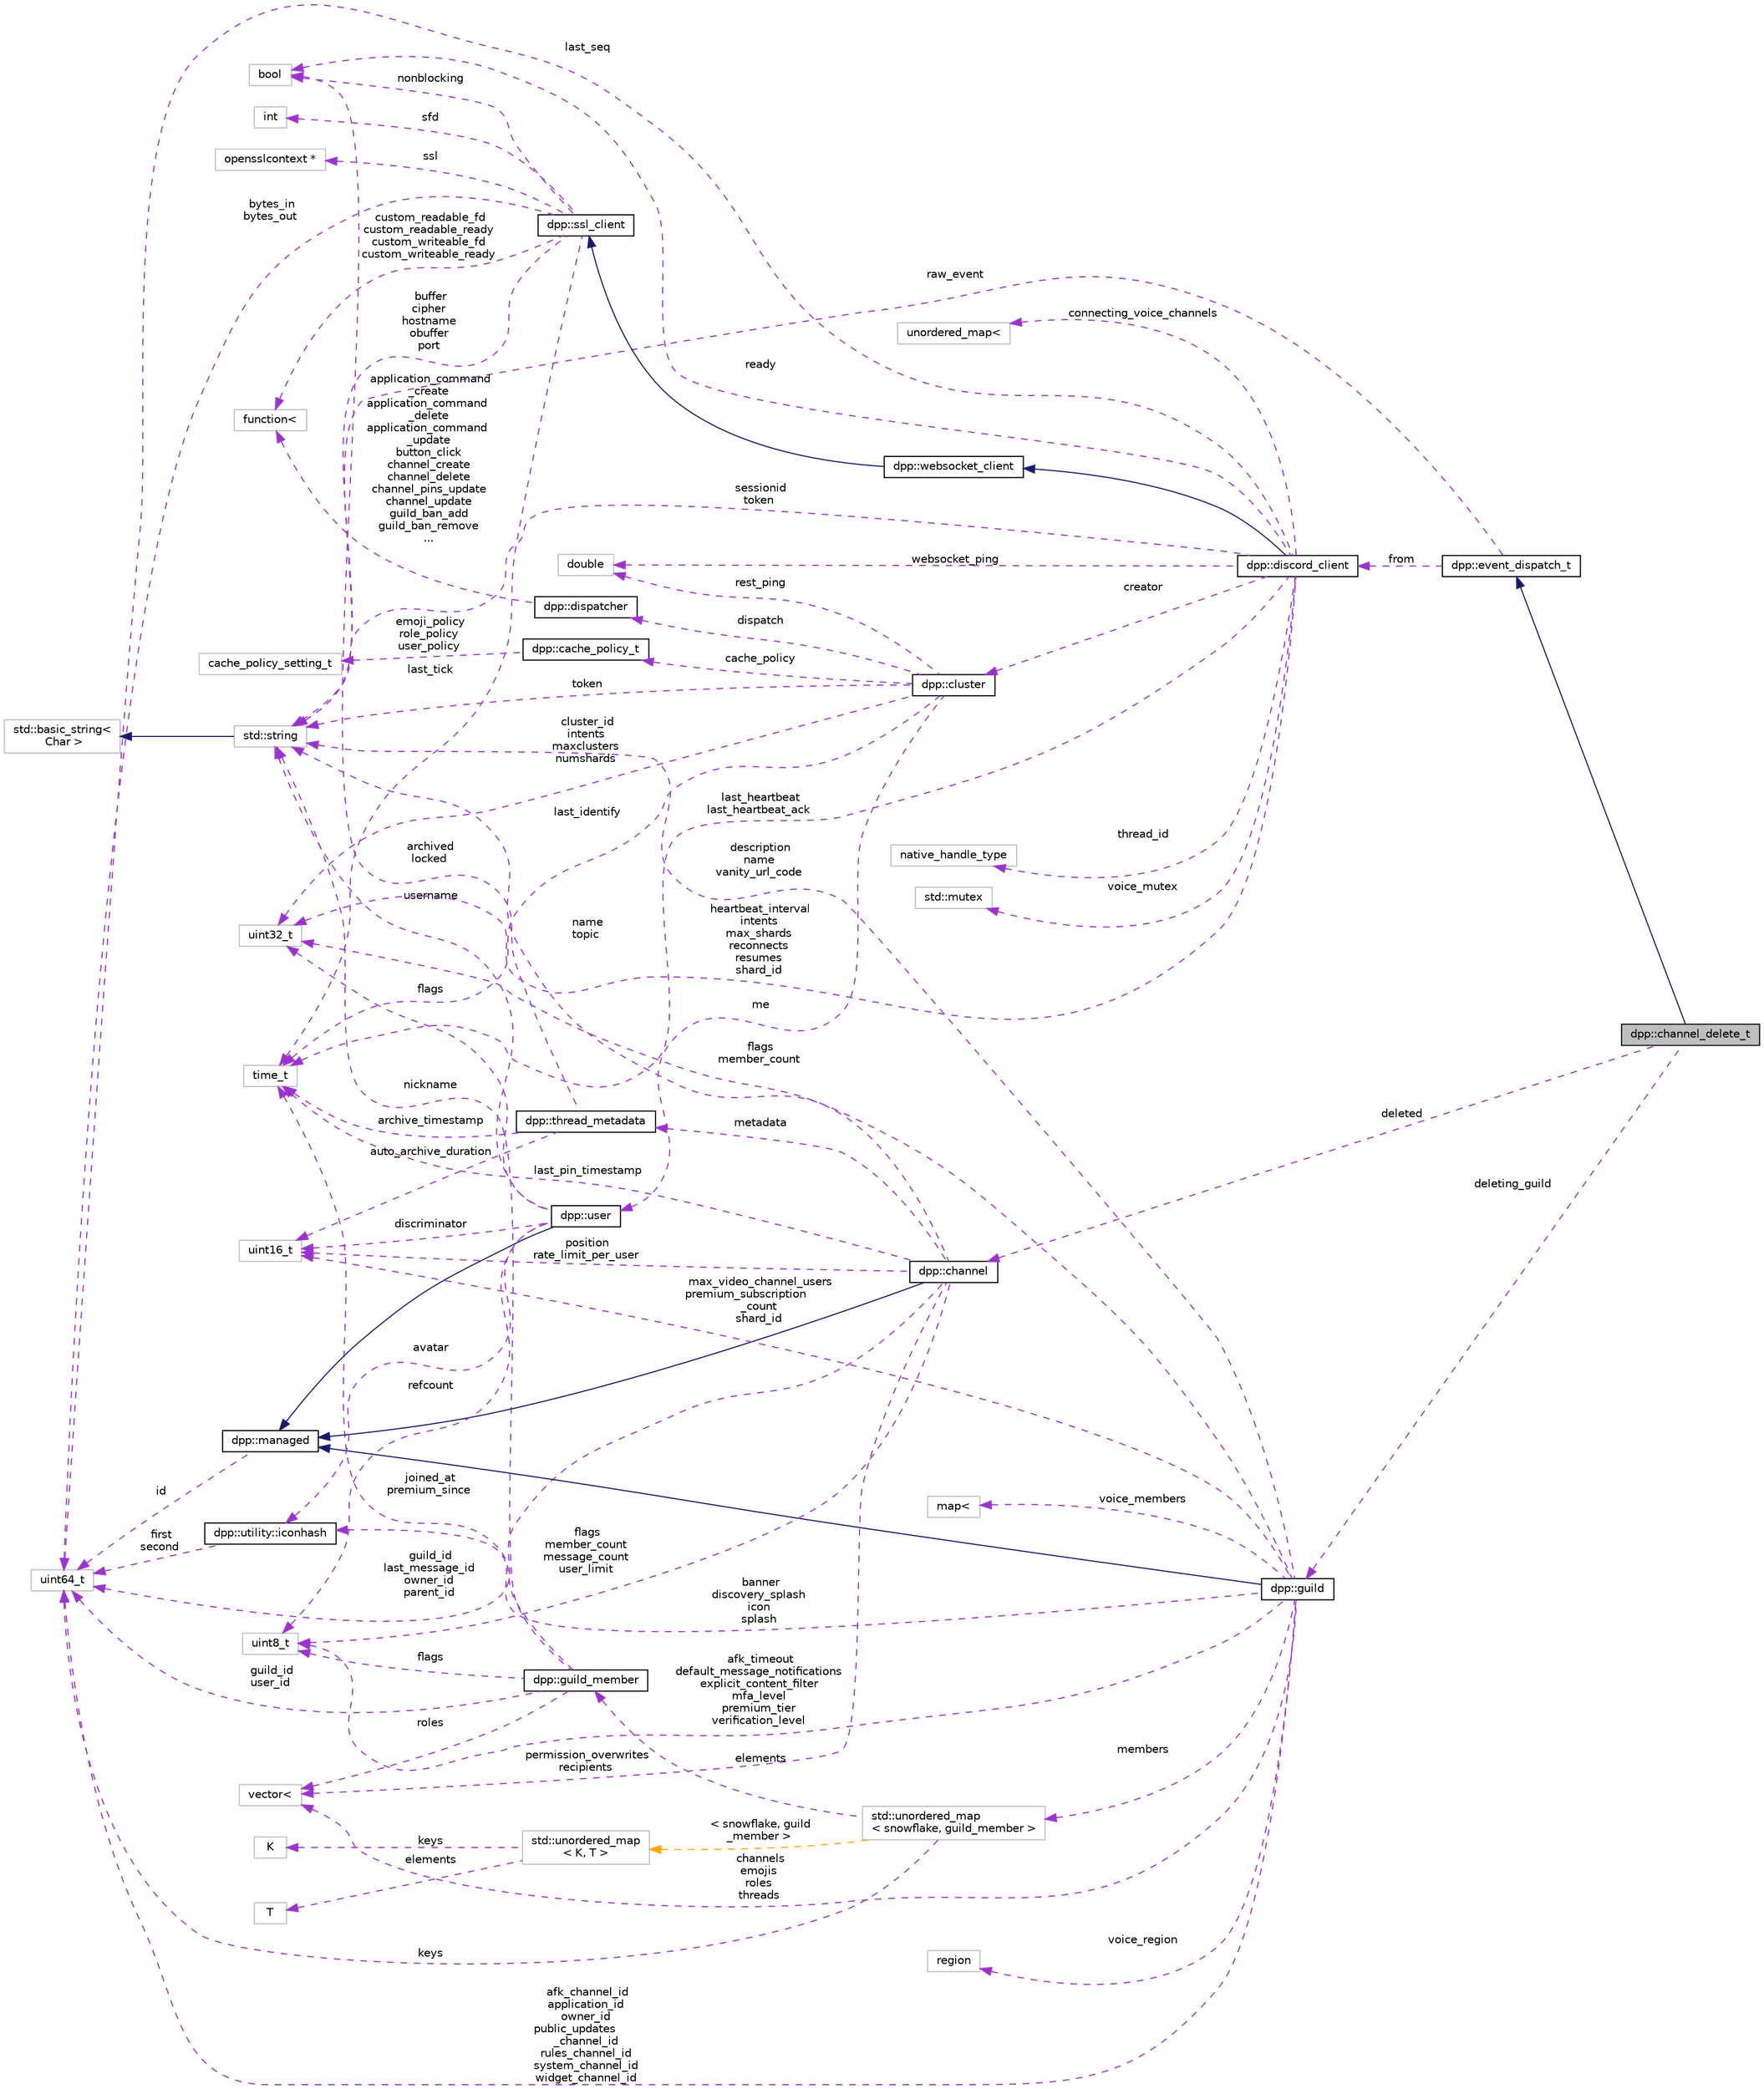 digraph "dpp::channel_delete_t"
{
 // INTERACTIVE_SVG=YES
 // LATEX_PDF_SIZE
  bgcolor="transparent";
  edge [fontname="Helvetica",fontsize="10",labelfontname="Helvetica",labelfontsize="10"];
  node [fontname="Helvetica",fontsize="10",shape=record];
  rankdir="LR";
  Node1 [label="dpp::channel_delete_t",height=0.2,width=0.4,color="black", fillcolor="grey75", style="filled", fontcolor="black",tooltip="Delete channel."];
  Node2 -> Node1 [dir="back",color="midnightblue",fontsize="10",style="solid",fontname="Helvetica"];
  Node2 [label="dpp::event_dispatch_t",height=0.2,width=0.4,color="black",URL="$structdpp_1_1event__dispatch__t.html",tooltip="Base event parameter struct."];
  Node3 -> Node2 [dir="back",color="darkorchid3",fontsize="10",style="dashed",label=" raw_event" ,fontname="Helvetica"];
  Node3 [label="std::string",height=0.2,width=0.4,color="grey75",tooltip=" "];
  Node4 -> Node3 [dir="back",color="midnightblue",fontsize="10",style="solid",fontname="Helvetica"];
  Node4 [label="std::basic_string\<\l Char \>",height=0.2,width=0.4,color="grey75",tooltip=" "];
  Node5 -> Node2 [dir="back",color="darkorchid3",fontsize="10",style="dashed",label=" from" ,fontname="Helvetica"];
  Node5 [label="dpp::discord_client",height=0.2,width=0.4,color="black",URL="$classdpp_1_1discord__client.html",tooltip="Implements a discord client. Each discord_client connects to one shard and derives from a websocket c..."];
  Node6 -> Node5 [dir="back",color="midnightblue",fontsize="10",style="solid",fontname="Helvetica"];
  Node6 [label="dpp::websocket_client",height=0.2,width=0.4,color="black",URL="$classdpp_1_1websocket__client.html",tooltip="Implements a websocket client based on the SSL client."];
  Node7 -> Node6 [dir="back",color="midnightblue",fontsize="10",style="solid",fontname="Helvetica"];
  Node7 [label="dpp::ssl_client",height=0.2,width=0.4,color="black",URL="$classdpp_1_1ssl__client.html",tooltip="Implements a simple non-blocking SSL stream client."];
  Node3 -> Node7 [dir="back",color="darkorchid3",fontsize="10",style="dashed",label=" buffer\ncipher\nhostname\nobuffer\nport" ,fontname="Helvetica"];
  Node8 -> Node7 [dir="back",color="darkorchid3",fontsize="10",style="dashed",label=" nonblocking" ,fontname="Helvetica"];
  Node8 [label="bool",height=0.2,width=0.4,color="grey75",tooltip=" "];
  Node9 -> Node7 [dir="back",color="darkorchid3",fontsize="10",style="dashed",label=" sfd" ,fontname="Helvetica"];
  Node9 [label="int",height=0.2,width=0.4,color="grey75",tooltip=" "];
  Node10 -> Node7 [dir="back",color="darkorchid3",fontsize="10",style="dashed",label=" ssl" ,fontname="Helvetica"];
  Node10 [label="opensslcontext *",height=0.2,width=0.4,color="grey75",tooltip=" "];
  Node11 -> Node7 [dir="back",color="darkorchid3",fontsize="10",style="dashed",label=" last_tick" ,fontname="Helvetica"];
  Node11 [label="time_t",height=0.2,width=0.4,color="grey75",tooltip=" "];
  Node12 -> Node7 [dir="back",color="darkorchid3",fontsize="10",style="dashed",label=" bytes_in\nbytes_out" ,fontname="Helvetica"];
  Node12 [label="uint64_t",height=0.2,width=0.4,color="grey75",tooltip=" "];
  Node13 -> Node7 [dir="back",color="darkorchid3",fontsize="10",style="dashed",label=" custom_readable_fd\ncustom_readable_ready\ncustom_writeable_fd\ncustom_writeable_ready" ,fontname="Helvetica"];
  Node13 [label="function\<",height=0.2,width=0.4,color="grey75",tooltip=" "];
  Node14 -> Node5 [dir="back",color="darkorchid3",fontsize="10",style="dashed",label=" creator" ,fontname="Helvetica"];
  Node14 [label="dpp::cluster",height=0.2,width=0.4,color="black",URL="$classdpp_1_1cluster.html",tooltip="The cluster class represents a group of shards and a command queue for sending and receiving commands..."];
  Node3 -> Node14 [dir="back",color="darkorchid3",fontsize="10",style="dashed",label=" token" ,fontname="Helvetica"];
  Node11 -> Node14 [dir="back",color="darkorchid3",fontsize="10",style="dashed",label=" last_identify" ,fontname="Helvetica"];
  Node15 -> Node14 [dir="back",color="darkorchid3",fontsize="10",style="dashed",label=" cluster_id\nintents\nmaxclusters\nnumshards" ,fontname="Helvetica"];
  Node15 [label="uint32_t",height=0.2,width=0.4,color="grey75",tooltip=" "];
  Node16 -> Node14 [dir="back",color="darkorchid3",fontsize="10",style="dashed",label=" rest_ping" ,fontname="Helvetica"];
  Node16 [label="double",height=0.2,width=0.4,color="grey75",tooltip=" "];
  Node17 -> Node14 [dir="back",color="darkorchid3",fontsize="10",style="dashed",label=" dispatch" ,fontname="Helvetica"];
  Node17 [label="dpp::dispatcher",height=0.2,width=0.4,color="black",URL="$classdpp_1_1dispatcher.html",tooltip="The dispatcher class contains a set of std::functions representing hooked events that the user code i..."];
  Node13 -> Node17 [dir="back",color="darkorchid3",fontsize="10",style="dashed",label=" application_command\l_create\napplication_command\l_delete\napplication_command\l_update\nbutton_click\nchannel_create\nchannel_delete\nchannel_pins_update\nchannel_update\nguild_ban_add\nguild_ban_remove\n..." ,fontname="Helvetica"];
  Node18 -> Node14 [dir="back",color="darkorchid3",fontsize="10",style="dashed",label=" me" ,fontname="Helvetica"];
  Node18 [label="dpp::user",height=0.2,width=0.4,color="black",URL="$classdpp_1_1user.html",tooltip="Represents a user on discord. May or may not be a member of a dpp::guild."];
  Node19 -> Node18 [dir="back",color="midnightblue",fontsize="10",style="solid",fontname="Helvetica"];
  Node19 [label="dpp::managed",height=0.2,width=0.4,color="black",URL="$classdpp_1_1managed.html",tooltip="The managed class is the base class for various types that can be stored in a cache that are identifi..."];
  Node12 -> Node19 [dir="back",color="darkorchid3",fontsize="10",style="dashed",label=" id" ,fontname="Helvetica"];
  Node3 -> Node18 [dir="back",color="darkorchid3",fontsize="10",style="dashed",label=" username" ,fontname="Helvetica"];
  Node20 -> Node18 [dir="back",color="darkorchid3",fontsize="10",style="dashed",label=" discriminator" ,fontname="Helvetica"];
  Node20 [label="uint16_t",height=0.2,width=0.4,color="grey75",tooltip=" "];
  Node21 -> Node18 [dir="back",color="darkorchid3",fontsize="10",style="dashed",label=" avatar" ,fontname="Helvetica"];
  Node21 [label="dpp::utility::iconhash",height=0.2,width=0.4,color="black",URL="$structdpp_1_1utility_1_1iconhash.html",tooltip="Store a 128 bit icon hash (profile picture, server icon etc) as a 128 bit binary value made of two ui..."];
  Node12 -> Node21 [dir="back",color="darkorchid3",fontsize="10",style="dashed",label=" first\nsecond" ,fontname="Helvetica"];
  Node15 -> Node18 [dir="back",color="darkorchid3",fontsize="10",style="dashed",label=" flags" ,fontname="Helvetica"];
  Node22 -> Node18 [dir="back",color="darkorchid3",fontsize="10",style="dashed",label=" refcount" ,fontname="Helvetica"];
  Node22 [label="uint8_t",height=0.2,width=0.4,color="grey75",tooltip=" "];
  Node23 -> Node14 [dir="back",color="darkorchid3",fontsize="10",style="dashed",label=" cache_policy" ,fontname="Helvetica"];
  Node23 [label="dpp::cache_policy_t",height=0.2,width=0.4,color="black",URL="$structdpp_1_1cache__policy__t.html",tooltip="Represents the caching policy of the cluster."];
  Node24 -> Node23 [dir="back",color="darkorchid3",fontsize="10",style="dashed",label=" emoji_policy\nrole_policy\nuser_policy" ,fontname="Helvetica"];
  Node24 [label="cache_policy_setting_t",height=0.2,width=0.4,color="grey75",tooltip=" "];
  Node15 -> Node5 [dir="back",color="darkorchid3",fontsize="10",style="dashed",label=" heartbeat_interval\nintents\nmax_shards\nreconnects\nresumes\nshard_id" ,fontname="Helvetica"];
  Node11 -> Node5 [dir="back",color="darkorchid3",fontsize="10",style="dashed",label=" last_heartbeat\nlast_heartbeat_ack" ,fontname="Helvetica"];
  Node25 -> Node5 [dir="back",color="darkorchid3",fontsize="10",style="dashed",label=" thread_id" ,fontname="Helvetica"];
  Node25 [label="native_handle_type",height=0.2,width=0.4,color="grey75",tooltip=" "];
  Node12 -> Node5 [dir="back",color="darkorchid3",fontsize="10",style="dashed",label=" last_seq" ,fontname="Helvetica"];
  Node3 -> Node5 [dir="back",color="darkorchid3",fontsize="10",style="dashed",label=" sessionid\ntoken" ,fontname="Helvetica"];
  Node26 -> Node5 [dir="back",color="darkorchid3",fontsize="10",style="dashed",label=" voice_mutex" ,fontname="Helvetica"];
  Node26 [label="std::mutex",height=0.2,width=0.4,color="grey75",tooltip=" "];
  Node16 -> Node5 [dir="back",color="darkorchid3",fontsize="10",style="dashed",label=" websocket_ping" ,fontname="Helvetica"];
  Node8 -> Node5 [dir="back",color="darkorchid3",fontsize="10",style="dashed",label=" ready" ,fontname="Helvetica"];
  Node27 -> Node5 [dir="back",color="darkorchid3",fontsize="10",style="dashed",label=" connecting_voice_channels" ,fontname="Helvetica"];
  Node27 [label="unordered_map\<",height=0.2,width=0.4,color="grey75",tooltip=" "];
  Node28 -> Node1 [dir="back",color="darkorchid3",fontsize="10",style="dashed",label=" deleting_guild" ,fontname="Helvetica"];
  Node28 [label="dpp::guild",height=0.2,width=0.4,color="black",URL="$classdpp_1_1guild.html",tooltip="Represents a guild on Discord (AKA a server)"];
  Node19 -> Node28 [dir="back",color="midnightblue",fontsize="10",style="solid",fontname="Helvetica"];
  Node20 -> Node28 [dir="back",color="darkorchid3",fontsize="10",style="dashed",label=" max_video_channel_users\npremium_subscription\l_count\nshard_id" ,fontname="Helvetica"];
  Node15 -> Node28 [dir="back",color="darkorchid3",fontsize="10",style="dashed",label=" flags\nmember_count" ,fontname="Helvetica"];
  Node3 -> Node28 [dir="back",color="darkorchid3",fontsize="10",style="dashed",label=" description\nname\nvanity_url_code" ,fontname="Helvetica"];
  Node21 -> Node28 [dir="back",color="darkorchid3",fontsize="10",style="dashed",label=" banner\ndiscovery_splash\nicon\nsplash" ,fontname="Helvetica"];
  Node12 -> Node28 [dir="back",color="darkorchid3",fontsize="10",style="dashed",label=" afk_channel_id\napplication_id\nowner_id\npublic_updates\l_channel_id\nrules_channel_id\nsystem_channel_id\nwidget_channel_id" ,fontname="Helvetica"];
  Node29 -> Node28 [dir="back",color="darkorchid3",fontsize="10",style="dashed",label=" voice_region" ,fontname="Helvetica"];
  Node29 [label="region",height=0.2,width=0.4,color="grey75",tooltip=" "];
  Node22 -> Node28 [dir="back",color="darkorchid3",fontsize="10",style="dashed",label=" afk_timeout\ndefault_message_notifications\nexplicit_content_filter\nmfa_level\npremium_tier\nverification_level" ,fontname="Helvetica"];
  Node30 -> Node28 [dir="back",color="darkorchid3",fontsize="10",style="dashed",label=" channels\nemojis\nroles\nthreads" ,fontname="Helvetica"];
  Node30 [label="vector\<",height=0.2,width=0.4,color="grey75",tooltip=" "];
  Node31 -> Node28 [dir="back",color="darkorchid3",fontsize="10",style="dashed",label=" members" ,fontname="Helvetica"];
  Node31 [label="std::unordered_map\l\< snowflake, guild_member \>",height=0.2,width=0.4,color="grey75",tooltip=" "];
  Node12 -> Node31 [dir="back",color="darkorchid3",fontsize="10",style="dashed",label=" keys" ,fontname="Helvetica"];
  Node32 -> Node31 [dir="back",color="darkorchid3",fontsize="10",style="dashed",label=" elements" ,fontname="Helvetica"];
  Node32 [label="dpp::guild_member",height=0.2,width=0.4,color="black",URL="$classdpp_1_1guild__member.html",tooltip="Represents dpp::user membership upon a dpp::guild."];
  Node3 -> Node32 [dir="back",color="darkorchid3",fontsize="10",style="dashed",label=" nickname" ,fontname="Helvetica"];
  Node12 -> Node32 [dir="back",color="darkorchid3",fontsize="10",style="dashed",label=" guild_id\nuser_id" ,fontname="Helvetica"];
  Node30 -> Node32 [dir="back",color="darkorchid3",fontsize="10",style="dashed",label=" roles" ,fontname="Helvetica"];
  Node11 -> Node32 [dir="back",color="darkorchid3",fontsize="10",style="dashed",label=" joined_at\npremium_since" ,fontname="Helvetica"];
  Node22 -> Node32 [dir="back",color="darkorchid3",fontsize="10",style="dashed",label=" flags" ,fontname="Helvetica"];
  Node33 -> Node31 [dir="back",color="orange",fontsize="10",style="dashed",label=" \< snowflake, guild\l_member \>" ,fontname="Helvetica"];
  Node33 [label="std::unordered_map\l\< K, T \>",height=0.2,width=0.4,color="grey75",tooltip=" "];
  Node34 -> Node33 [dir="back",color="darkorchid3",fontsize="10",style="dashed",label=" keys" ,fontname="Helvetica"];
  Node34 [label="K",height=0.2,width=0.4,color="grey75",tooltip=" "];
  Node35 -> Node33 [dir="back",color="darkorchid3",fontsize="10",style="dashed",label=" elements" ,fontname="Helvetica"];
  Node35 [label="T",height=0.2,width=0.4,color="grey75",tooltip=" "];
  Node36 -> Node28 [dir="back",color="darkorchid3",fontsize="10",style="dashed",label=" voice_members" ,fontname="Helvetica"];
  Node36 [label="map\<",height=0.2,width=0.4,color="grey75",tooltip=" "];
  Node37 -> Node1 [dir="back",color="darkorchid3",fontsize="10",style="dashed",label=" deleted" ,fontname="Helvetica"];
  Node37 [label="dpp::channel",height=0.2,width=0.4,color="black",URL="$classdpp_1_1channel.html",tooltip="A definition of a discord channel."];
  Node19 -> Node37 [dir="back",color="midnightblue",fontsize="10",style="solid",fontname="Helvetica"];
  Node22 -> Node37 [dir="back",color="darkorchid3",fontsize="10",style="dashed",label=" flags\nmember_count\nmessage_count\nuser_limit" ,fontname="Helvetica"];
  Node12 -> Node37 [dir="back",color="darkorchid3",fontsize="10",style="dashed",label=" guild_id\nlast_message_id\nowner_id\nparent_id" ,fontname="Helvetica"];
  Node20 -> Node37 [dir="back",color="darkorchid3",fontsize="10",style="dashed",label=" position\nrate_limit_per_user" ,fontname="Helvetica"];
  Node3 -> Node37 [dir="back",color="darkorchid3",fontsize="10",style="dashed",label=" name\ntopic" ,fontname="Helvetica"];
  Node11 -> Node37 [dir="back",color="darkorchid3",fontsize="10",style="dashed",label=" last_pin_timestamp" ,fontname="Helvetica"];
  Node30 -> Node37 [dir="back",color="darkorchid3",fontsize="10",style="dashed",label=" permission_overwrites\nrecipients" ,fontname="Helvetica"];
  Node38 -> Node37 [dir="back",color="darkorchid3",fontsize="10",style="dashed",label=" metadata" ,fontname="Helvetica"];
  Node38 [label="dpp::thread_metadata",height=0.2,width=0.4,color="black",URL="$structdpp_1_1thread__metadata.html",tooltip="metadata for threads"];
  Node8 -> Node38 [dir="back",color="darkorchid3",fontsize="10",style="dashed",label=" archived\nlocked" ,fontname="Helvetica"];
  Node11 -> Node38 [dir="back",color="darkorchid3",fontsize="10",style="dashed",label=" archive_timestamp" ,fontname="Helvetica"];
  Node20 -> Node38 [dir="back",color="darkorchid3",fontsize="10",style="dashed",label=" auto_archive_duration" ,fontname="Helvetica"];
}
